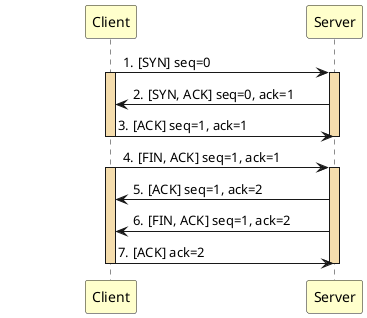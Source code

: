 @startuml tcp

skinparam ParticipantPadding 80
skinparam BoxPadding 10

participant "Client" as client #BUSINESS
participant "Server" as server #BUSINESS

autonumber "0."

client -> server : [SYN] seq=0
activate client #F5DDAD
activate server #F5DDAD

server -> client : [SYN, ACK] seq=0, ack=1

client -> server : [ACK] seq=1, ack=1
deactivate client
deactivate server

client -> server : [FIN, ACK] seq=1, ack=1
activate client #F5DDAD
activate server #F5DDAD

server -> client : [ACK] seq=1, ack=2

server -> client : [FIN, ACK] seq=1, ack=2

client -> server : [ACK] ack=2
deactivate client
deactivate server

@enduml